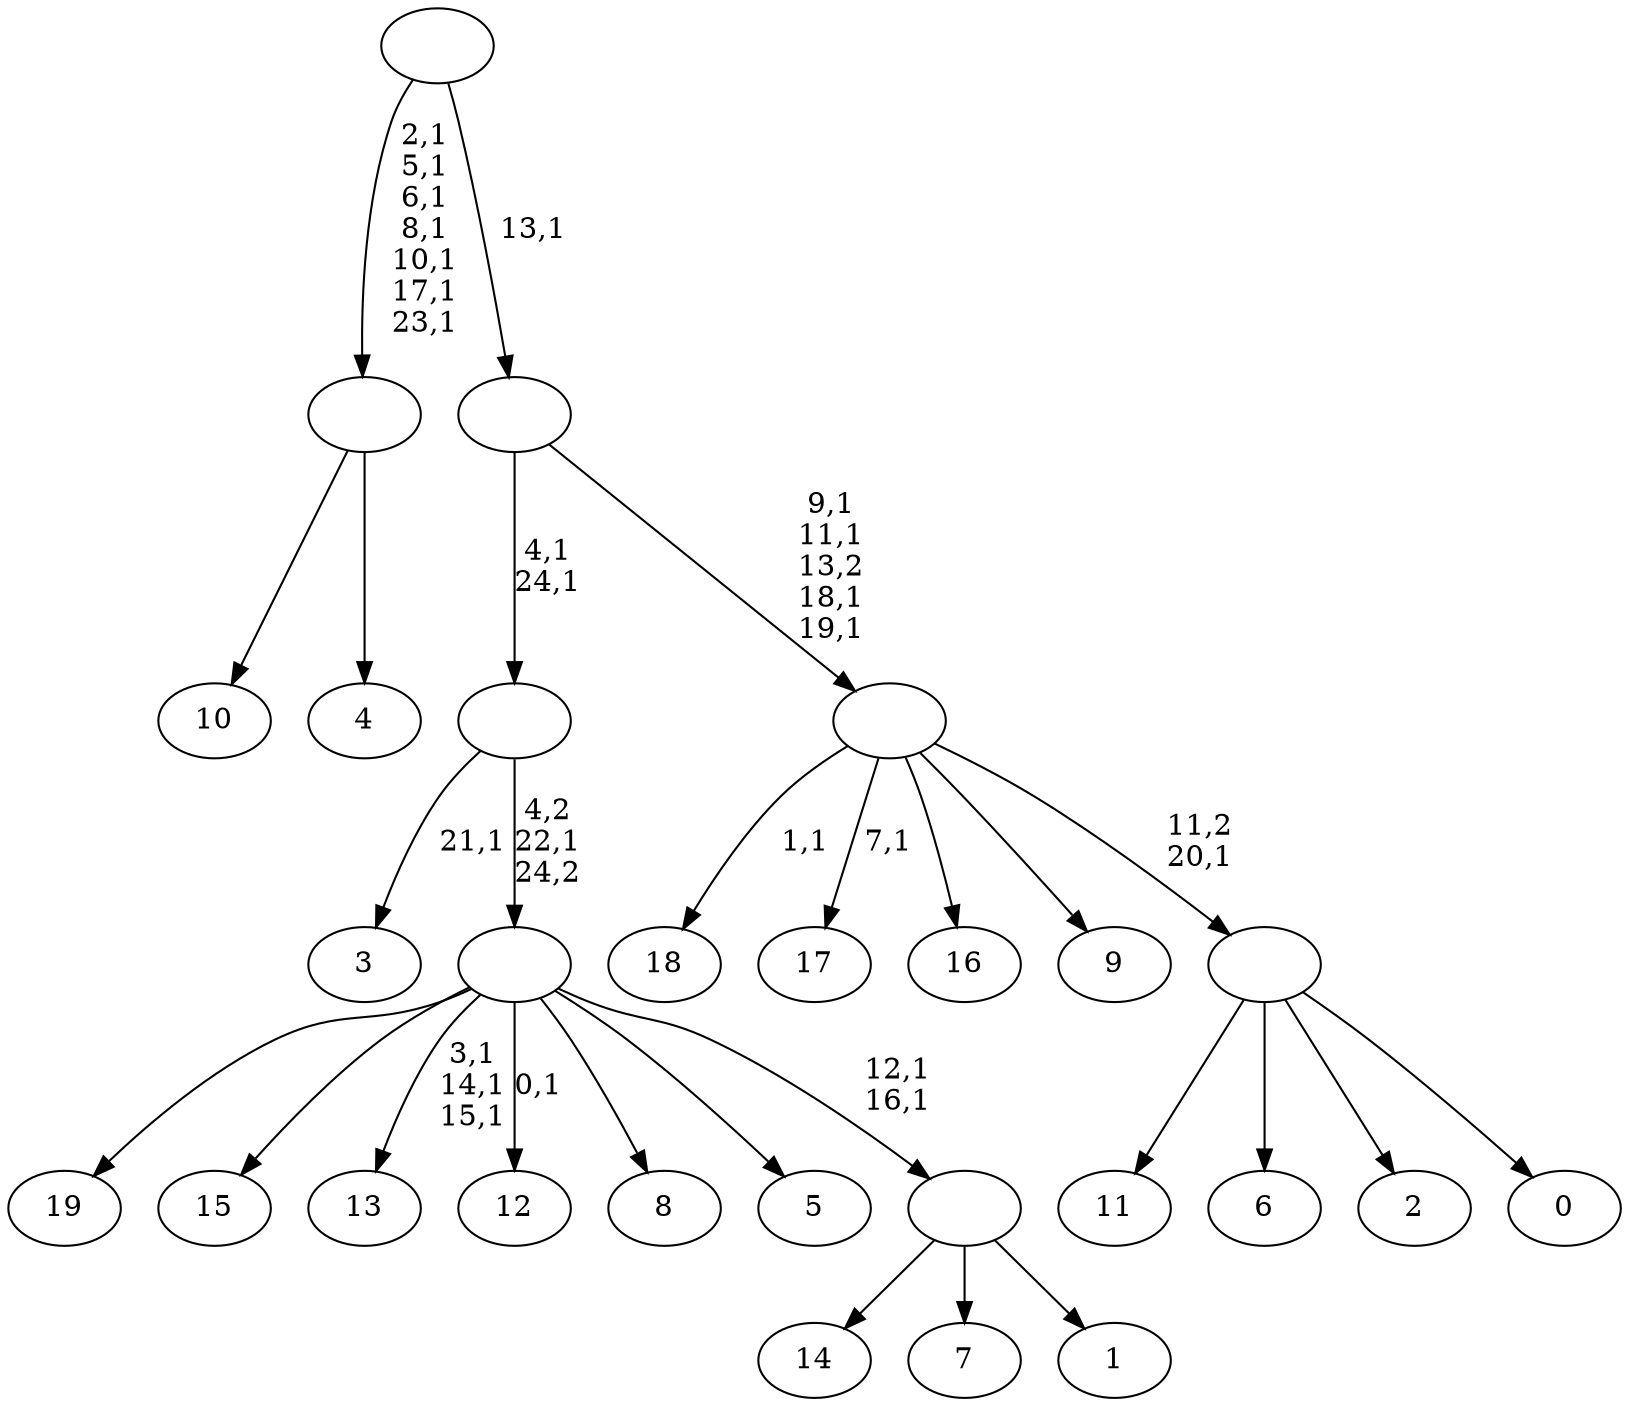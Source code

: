 digraph T {
	45 [label="19"]
	44 [label="18"]
	42 [label="17"]
	40 [label="16"]
	39 [label="15"]
	38 [label="14"]
	37 [label="13"]
	33 [label="12"]
	31 [label="11"]
	30 [label="10"]
	29 [label="9"]
	28 [label="8"]
	27 [label="7"]
	26 [label="6"]
	25 [label="5"]
	24 [label="4"]
	23 [label=""]
	16 [label="3"]
	14 [label="2"]
	13 [label="1"]
	12 [label=""]
	10 [label=""]
	9 [label=""]
	7 [label="0"]
	6 [label=""]
	5 [label=""]
	1 [label=""]
	0 [label=""]
	23 -> 30 [label=""]
	23 -> 24 [label=""]
	12 -> 38 [label=""]
	12 -> 27 [label=""]
	12 -> 13 [label=""]
	10 -> 12 [label="12,1\n16,1"]
	10 -> 33 [label="0,1"]
	10 -> 37 [label="3,1\n14,1\n15,1"]
	10 -> 45 [label=""]
	10 -> 39 [label=""]
	10 -> 28 [label=""]
	10 -> 25 [label=""]
	9 -> 16 [label="21,1"]
	9 -> 10 [label="4,2\n22,1\n24,2"]
	6 -> 31 [label=""]
	6 -> 26 [label=""]
	6 -> 14 [label=""]
	6 -> 7 [label=""]
	5 -> 42 [label="7,1"]
	5 -> 44 [label="1,1"]
	5 -> 40 [label=""]
	5 -> 29 [label=""]
	5 -> 6 [label="11,2\n20,1"]
	1 -> 5 [label="9,1\n11,1\n13,2\n18,1\n19,1"]
	1 -> 9 [label="4,1\n24,1"]
	0 -> 23 [label="2,1\n5,1\n6,1\n8,1\n10,1\n17,1\n23,1"]
	0 -> 1 [label="13,1"]
}
